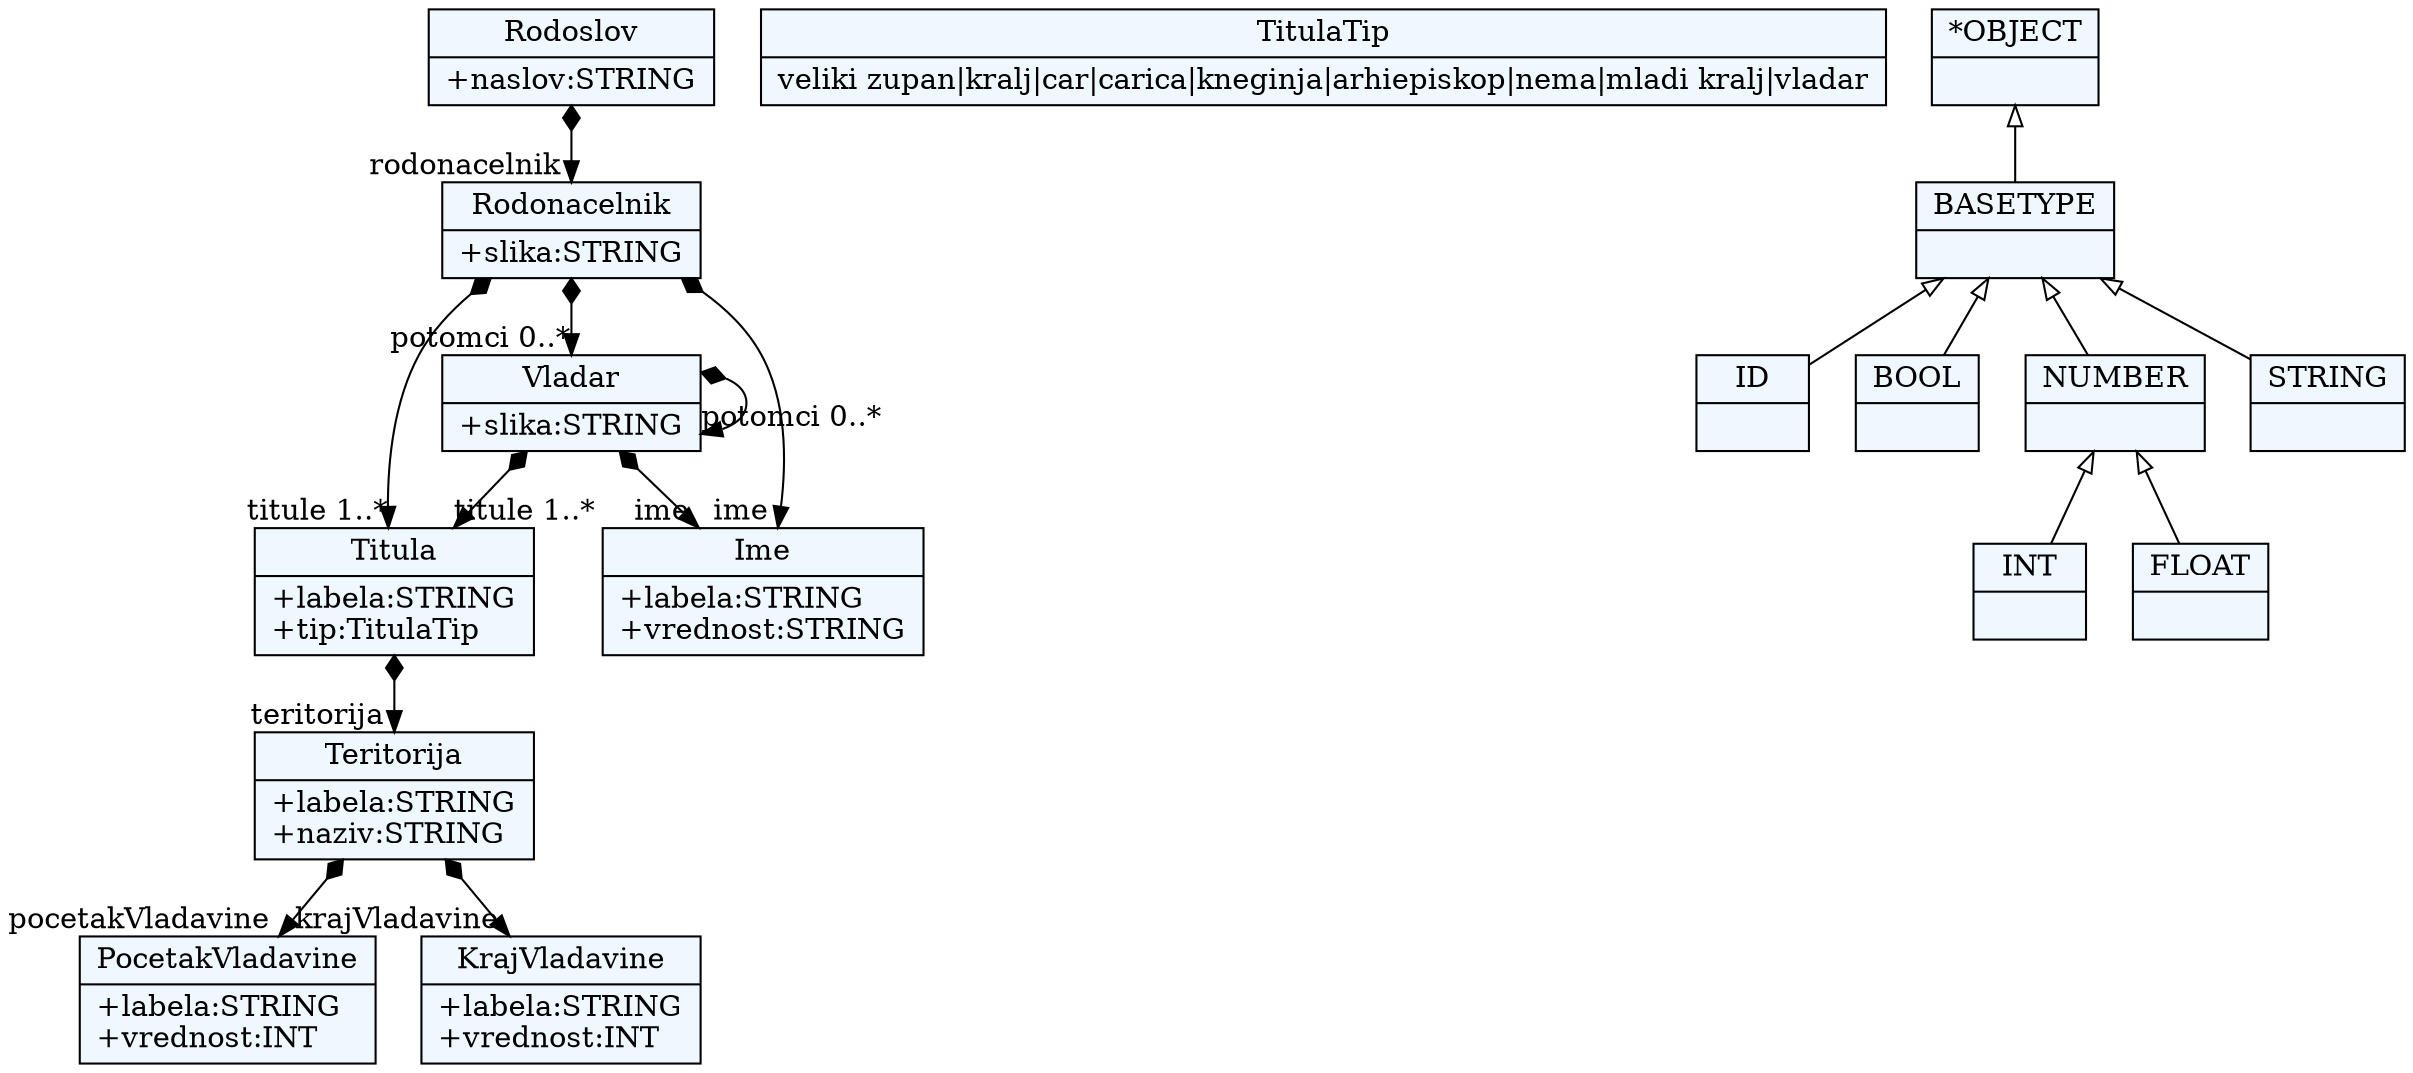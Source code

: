 
    digraph xtext {
    fontname = "Bitstream Vera Sans"
    fontsize = 8
    node[
        shape=record,
        style=filled,
        fillcolor=aliceblue
    ]
    nodesep = 0.3
    edge[dir=black,arrowtail=empty]


51219448 -> 51210952[arrowtail=diamond, dir=both, headlabel="rodonacelnik "]
51219448[ label="{Rodoslov|+naslov:STRING\l}"]

49685096[ label="{PocetakVladavine|+labela:STRING\l+vrednost:INT\l}"]

49676600 -> 49682264[arrowtail=diamond, dir=both, headlabel="teritorija "]
49676600[ label="{Titula|+labela:STRING\l+tip:TitulaTip\l}"]

49678488[ label="{KrajVladavine|+labela:STRING\l+vrednost:INT\l}"]

49679432[ label="{TitulaTip|veliki zupan\|kralj\|car\|carica\|kneginja\|arhiepiskop\|nema\|mladi kralj\|vladar}"]

51229832[ label="{Ime|+labela:STRING\l+vrednost:STRING\l}"]

51227000 -> 51229832[arrowtail=diamond, dir=both, headlabel="ime "]
51227000 -> 49676600[arrowtail=diamond, dir=both, headlabel="titule 1..*"]
51227000 -> 51227000[arrowtail=diamond, dir=both, headlabel="potomci 0..*"]
51227000[ label="{Vladar|+slika:STRING\l}"]

51210952 -> 51229832[arrowtail=diamond, dir=both, headlabel="ime "]
51210952 -> 49676600[arrowtail=diamond, dir=both, headlabel="titule 1..*"]
51210952 -> 51227000[arrowtail=diamond, dir=both, headlabel="potomci 0..*"]
51210952[ label="{Rodonacelnik|+slika:STRING\l}"]

49682264 -> 49685096[arrowtail=diamond, dir=both, headlabel="pocetakVladavine "]
49682264 -> 49678488[arrowtail=diamond, dir=both, headlabel="krajVladavine "]
49682264[ label="{Teritorija|+labela:STRING\l+naziv:STRING\l}"]

51206232[ label="{ID|}"]

51211896[ label="{BOOL|}"]

51223224[ label="{BASETYPE|}"]
51223224 -> 51220392 [dir=back]
51223224 -> 51211896 [dir=back]
51223224 -> 51206232 [dir=back]
51223224 -> 51209064 [dir=back]

51214728[ label="{INT|}"]

51220392[ label="{NUMBER|}"]
51220392 -> 51217560 [dir=back]
51220392 -> 51214728 [dir=back]

51209064[ label="{STRING|}"]

51217560[ label="{FLOAT|}"]

51226056[ label="{*OBJECT|}"]
51226056 -> 51223224 [dir=back]


}

